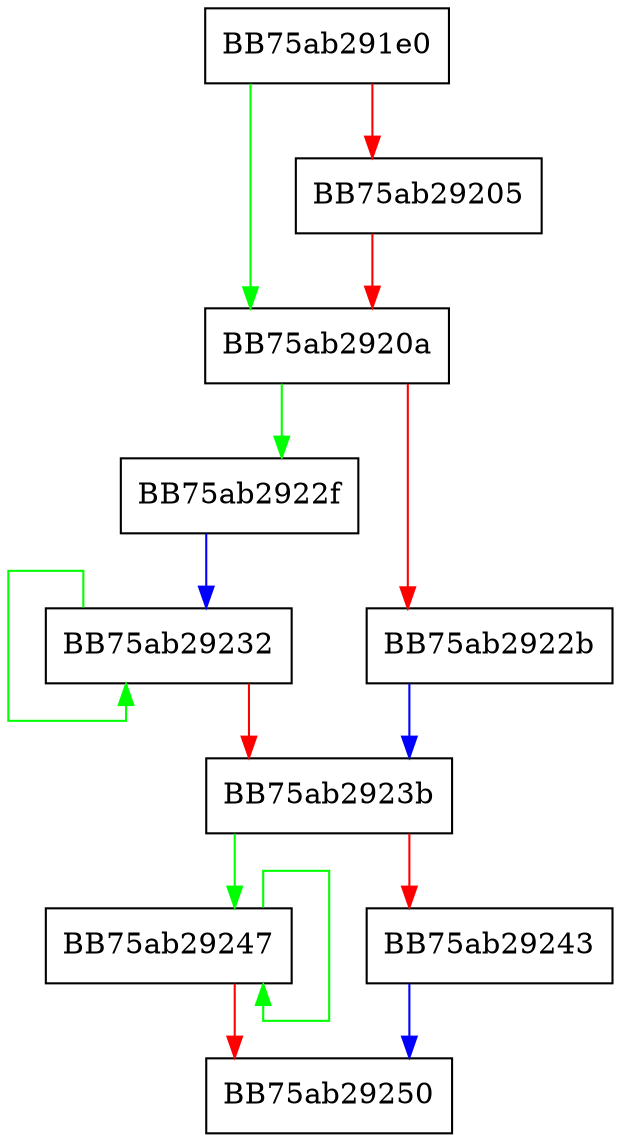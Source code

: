 digraph disasm_output {
  node [shape="box"];
  graph [splines=ortho];
  BB75ab291e0 -> BB75ab2920a [color="green"];
  BB75ab291e0 -> BB75ab29205 [color="red"];
  BB75ab29205 -> BB75ab2920a [color="red"];
  BB75ab2920a -> BB75ab2922f [color="green"];
  BB75ab2920a -> BB75ab2922b [color="red"];
  BB75ab2922b -> BB75ab2923b [color="blue"];
  BB75ab2922f -> BB75ab29232 [color="blue"];
  BB75ab29232 -> BB75ab29232 [color="green"];
  BB75ab29232 -> BB75ab2923b [color="red"];
  BB75ab2923b -> BB75ab29247 [color="green"];
  BB75ab2923b -> BB75ab29243 [color="red"];
  BB75ab29243 -> BB75ab29250 [color="blue"];
  BB75ab29247 -> BB75ab29247 [color="green"];
  BB75ab29247 -> BB75ab29250 [color="red"];
}